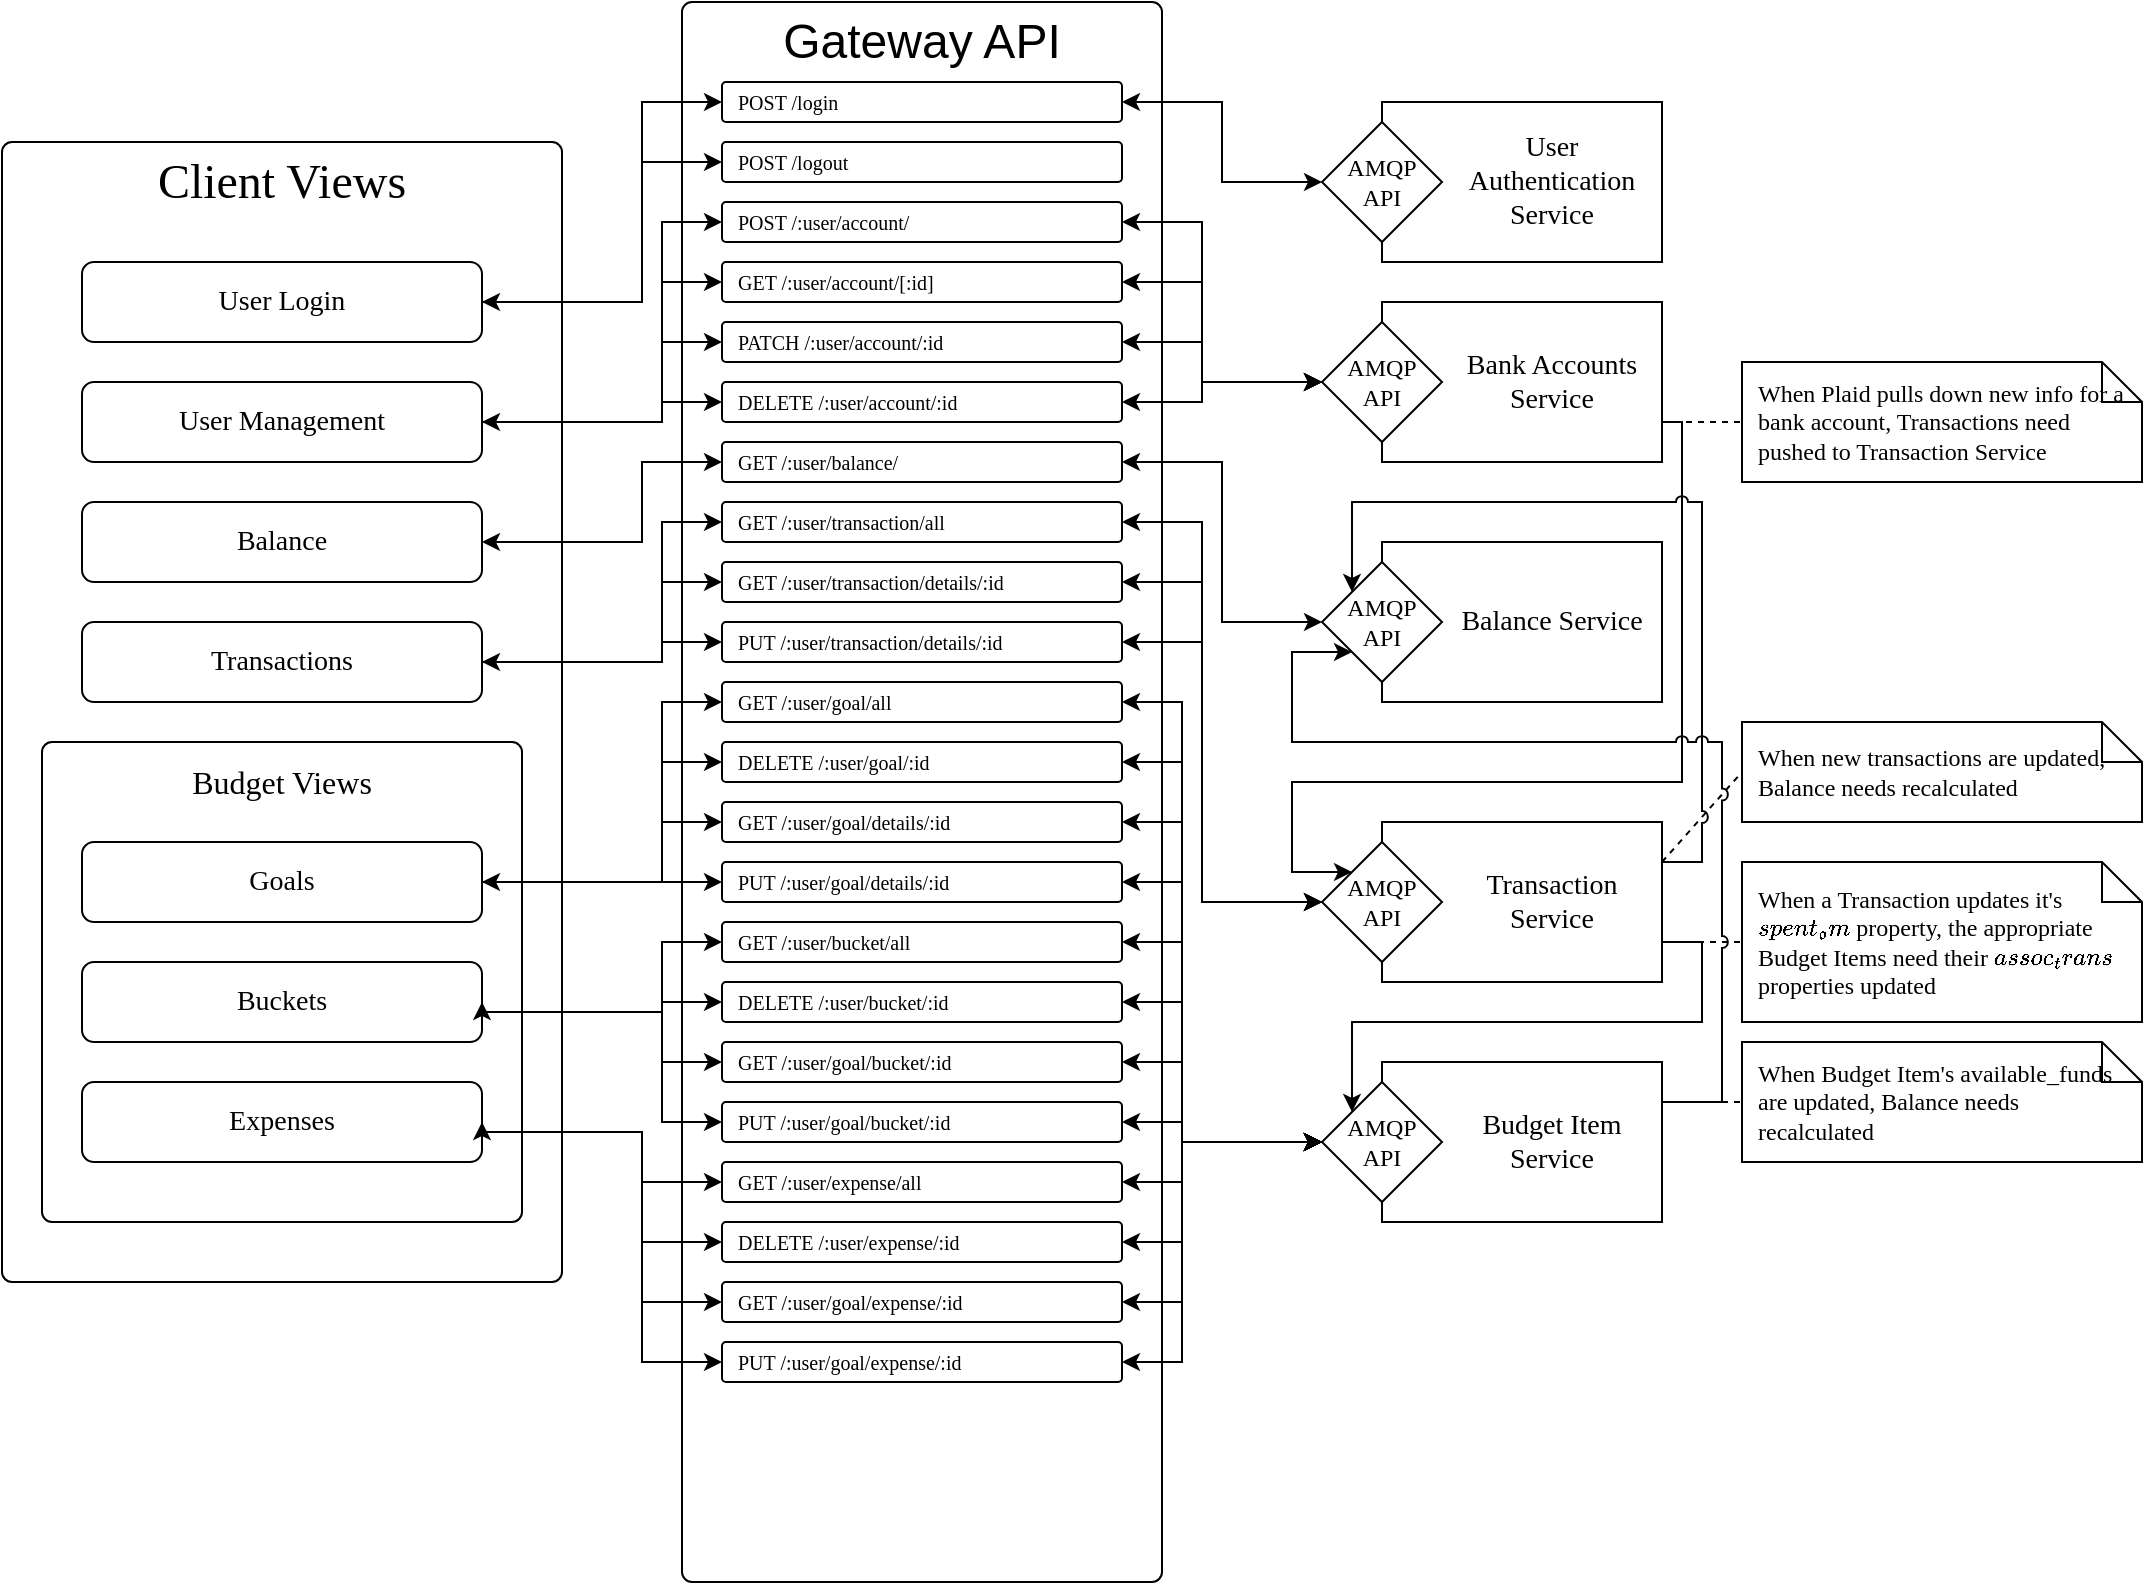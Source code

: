 <mxfile version="14.2.3" type="github">
  <diagram name="Page-1" id="9f46799a-70d6-7492-0946-bef42562c5a5">
    <mxGraphModel dx="455" dy="676" grid="1" gridSize="10" guides="1" tooltips="1" connect="1" arrows="1" fold="1" page="1" pageScale="1" pageWidth="1100" pageHeight="850" background="#ffffff" math="0" shadow="0">
      <root>
        <mxCell id="0" />
        <mxCell id="1" parent="0" />
        <mxCell id="WWAp1A02eeEXavUCdxNv-20" value="" style="group;fontFamily=Verdana;" parent="1" vertex="1" connectable="0">
          <mxGeometry x="680" y="90" width="170" height="80" as="geometry" />
        </mxCell>
        <mxCell id="WWAp1A02eeEXavUCdxNv-17" value="" style="html=1;dashed=0;whitespace=wrap;whiteSpace=wrap;fontFamily=Verdana;" parent="WWAp1A02eeEXavUCdxNv-20" vertex="1">
          <mxGeometry x="30" width="140" height="80" as="geometry" />
        </mxCell>
        <mxCell id="WWAp1A02eeEXavUCdxNv-18" value="&lt;div&gt;AMQP &lt;br&gt;&lt;/div&gt;&lt;div&gt;API&lt;/div&gt;" style="shape=rhombus;html=1;dashed=0;whitespace=wrap;perimeter=rhombusPerimeter;whiteSpace=wrap;fontSize=12;fontFamily=Verdana;" parent="WWAp1A02eeEXavUCdxNv-20" vertex="1">
          <mxGeometry y="10" width="60" height="60" as="geometry" />
        </mxCell>
        <mxCell id="WWAp1A02eeEXavUCdxNv-19" value="User Authentication Service" style="text;html=1;strokeColor=none;fillColor=none;align=center;verticalAlign=middle;whiteSpace=wrap;rounded=0;dashed=1;fontSize=14;fontFamily=Verdana;" parent="WWAp1A02eeEXavUCdxNv-20" vertex="1">
          <mxGeometry x="60" width="110" height="80" as="geometry" />
        </mxCell>
        <mxCell id="WWAp1A02eeEXavUCdxNv-25" value="" style="group;fontFamily=Verdana;" parent="1" vertex="1" connectable="0">
          <mxGeometry x="680" y="190" width="170" height="80" as="geometry" />
        </mxCell>
        <mxCell id="WWAp1A02eeEXavUCdxNv-26" value="" style="html=1;dashed=0;whitespace=wrap;whiteSpace=wrap;fontFamily=Verdana;" parent="WWAp1A02eeEXavUCdxNv-25" vertex="1">
          <mxGeometry x="30" width="140" height="80" as="geometry" />
        </mxCell>
        <mxCell id="WWAp1A02eeEXavUCdxNv-27" value="&lt;div&gt;AMQP &lt;br&gt;&lt;/div&gt;&lt;div&gt;API&lt;/div&gt;" style="shape=rhombus;html=1;dashed=0;whitespace=wrap;perimeter=rhombusPerimeter;whiteSpace=wrap;fontSize=12;fontFamily=Verdana;" parent="WWAp1A02eeEXavUCdxNv-25" vertex="1">
          <mxGeometry y="10" width="60" height="60" as="geometry" />
        </mxCell>
        <mxCell id="WWAp1A02eeEXavUCdxNv-28" value="Bank Accounts Service" style="text;html=1;strokeColor=none;fillColor=none;align=center;verticalAlign=middle;whiteSpace=wrap;rounded=0;dashed=1;fontSize=14;fontFamily=Verdana;" parent="WWAp1A02eeEXavUCdxNv-25" vertex="1">
          <mxGeometry x="60" width="110" height="80" as="geometry" />
        </mxCell>
        <mxCell id="ln_ZyMrxEjAvicW-0nf5-20" value="" style="group;fontFamily=Verdana;" parent="1" vertex="1" connectable="0">
          <mxGeometry x="680" y="310" width="170" height="80" as="geometry" />
        </mxCell>
        <mxCell id="ln_ZyMrxEjAvicW-0nf5-21" value="" style="html=1;dashed=0;whitespace=wrap;whiteSpace=wrap;fontFamily=Verdana;" parent="ln_ZyMrxEjAvicW-0nf5-20" vertex="1">
          <mxGeometry x="30" width="140" height="80" as="geometry" />
        </mxCell>
        <mxCell id="ln_ZyMrxEjAvicW-0nf5-22" value="&lt;div&gt;AMQP &lt;br&gt;&lt;/div&gt;&lt;div&gt;API&lt;/div&gt;" style="shape=rhombus;html=1;dashed=0;whitespace=wrap;perimeter=rhombusPerimeter;whiteSpace=wrap;fontSize=12;fontFamily=Verdana;" parent="ln_ZyMrxEjAvicW-0nf5-20" vertex="1">
          <mxGeometry y="10" width="60" height="60" as="geometry" />
        </mxCell>
        <mxCell id="ln_ZyMrxEjAvicW-0nf5-23" value="Balance Service" style="text;html=1;strokeColor=none;fillColor=none;align=center;verticalAlign=middle;whiteSpace=wrap;rounded=0;dashed=1;fontSize=14;fontFamily=Verdana;" parent="ln_ZyMrxEjAvicW-0nf5-20" vertex="1">
          <mxGeometry x="60" width="110" height="80" as="geometry" />
        </mxCell>
        <mxCell id="-1fxc4yib7ofRESS5T0K-5" value="" style="endArrow=none;dashed=1;html=1;entryX=0;entryY=0.5;entryDx=0;entryDy=0;entryPerimeter=0;exitX=1;exitY=0.75;exitDx=0;exitDy=0;fontFamily=Verdana;jumpStyle=gap;" parent="1" source="WWAp1A02eeEXavUCdxNv-28" target="-1fxc4yib7ofRESS5T0K-1" edge="1">
          <mxGeometry width="50" height="50" relative="1" as="geometry">
            <mxPoint x="890" y="480" as="sourcePoint" />
            <mxPoint x="1000" y="400" as="targetPoint" />
          </mxGeometry>
        </mxCell>
        <mxCell id="-1fxc4yib7ofRESS5T0K-7" value="" style="endArrow=none;dashed=1;html=1;entryX=0;entryY=0.5;entryDx=0;entryDy=0;entryPerimeter=0;exitX=1;exitY=0.75;exitDx=0;exitDy=0;fontFamily=Verdana;jumpStyle=gap;" parent="1" source="WWAp1A02eeEXavUCdxNv-32" target="-1fxc4yib7ofRESS5T0K-6" edge="1">
          <mxGeometry width="50" height="50" relative="1" as="geometry">
            <mxPoint x="820" y="540" as="sourcePoint" />
            <mxPoint x="930" y="460" as="targetPoint" />
          </mxGeometry>
        </mxCell>
        <mxCell id="-1fxc4yib7ofRESS5T0K-1" value="When Plaid pulls down new info for a bank account, Transactions need pushed to Transaction Service" style="shape=note;size=20;whiteSpace=wrap;html=1;spacing=8;align=left;fontFamily=Verdana;" parent="1" vertex="1">
          <mxGeometry x="890" y="220" width="200" height="60" as="geometry" />
        </mxCell>
        <mxCell id="-1fxc4yib7ofRESS5T0K-6" value="When a Transaction updates it&#39;s `spent_from` property, the appropriate Budget Items need their `assoc_trans` properties updated" style="shape=note;size=20;whiteSpace=wrap;html=1;spacing=8;align=left;fontFamily=Verdana;" parent="1" vertex="1">
          <mxGeometry x="890" y="470" width="200" height="80" as="geometry" />
        </mxCell>
        <mxCell id="-1fxc4yib7ofRESS5T0K-9" value="" style="endArrow=none;dashed=1;html=1;entryX=0;entryY=0.5;entryDx=0;entryDy=0;entryPerimeter=0;fontFamily=Verdana;jumpStyle=gap;exitX=1;exitY=0.25;exitDx=0;exitDy=0;" parent="1" source="WWAp1A02eeEXavUCdxNv-32" target="-1fxc4yib7ofRESS5T0K-10" edge="1">
          <mxGeometry width="50" height="50" relative="1" as="geometry">
            <mxPoint x="840" y="450" as="sourcePoint" />
            <mxPoint x="930" y="565" as="targetPoint" />
          </mxGeometry>
        </mxCell>
        <mxCell id="-1fxc4yib7ofRESS5T0K-10" value="When new transactions are updated, Balance needs recalculated" style="shape=note;size=20;whiteSpace=wrap;html=1;spacing=8;align=left;fontFamily=Verdana;" parent="1" vertex="1">
          <mxGeometry x="890" y="400" width="200" height="50" as="geometry" />
        </mxCell>
        <mxCell id="-1fxc4yib7ofRESS5T0K-11" value="" style="endArrow=none;dashed=1;html=1;entryX=0;entryY=0.5;entryDx=0;entryDy=0;entryPerimeter=0;fontFamily=Verdana;jumpStyle=gap;" parent="1" target="-1fxc4yib7ofRESS5T0K-12" edge="1">
          <mxGeometry width="50" height="50" relative="1" as="geometry">
            <mxPoint x="850" y="590" as="sourcePoint" />
            <mxPoint x="930" y="645" as="targetPoint" />
          </mxGeometry>
        </mxCell>
        <mxCell id="-1fxc4yib7ofRESS5T0K-12" value="When Budget Item&#39;s available_funds are updated, Balance needs recalculated" style="shape=note;size=20;whiteSpace=wrap;html=1;spacing=8;align=left;fontFamily=Verdana;" parent="1" vertex="1">
          <mxGeometry x="890" y="560" width="200" height="60" as="geometry" />
        </mxCell>
        <mxCell id="-1fxc4yib7ofRESS5T0K-19" value="" style="rounded=1;absoluteArcSize=1;html=1;arcSize=10;align=left;" parent="1" vertex="1">
          <mxGeometry x="20" y="110" width="280" height="570" as="geometry" />
        </mxCell>
        <mxCell id="-1fxc4yib7ofRESS5T0K-37" value="" style="rounded=1;absoluteArcSize=1;html=1;arcSize=10;whiteSpace=wrap;points=[];strokeColor=inherit;fillColor=inherit;" parent="-1fxc4yib7ofRESS5T0K-19" vertex="1">
          <mxGeometry x="20" y="300" width="240" height="240" as="geometry" />
        </mxCell>
        <mxCell id="-1fxc4yib7ofRESS5T0K-20" value="Client Views" style="html=1;shape=mxgraph.er.anchor;whiteSpace=wrap;fontFamily=Verdana;fontSize=24;" parent="-1fxc4yib7ofRESS5T0K-19" vertex="1">
          <mxGeometry width="280" height="40" as="geometry" />
        </mxCell>
        <mxCell id="-1fxc4yib7ofRESS5T0K-22" value="User Login" style="whiteSpace=wrap;html=1;align=center;rounded=1;fontFamily=Verdana;fontSize=14;" parent="-1fxc4yib7ofRESS5T0K-19" vertex="1">
          <mxGeometry x="40" y="60" width="200" height="40" as="geometry" />
        </mxCell>
        <mxCell id="-1fxc4yib7ofRESS5T0K-25" value="&lt;div&gt;User Management&lt;/div&gt;" style="whiteSpace=wrap;html=1;align=center;rounded=1;fontFamily=Verdana;fontSize=14;" parent="-1fxc4yib7ofRESS5T0K-19" vertex="1">
          <mxGeometry x="40" y="120" width="200" height="40" as="geometry" />
        </mxCell>
        <mxCell id="-1fxc4yib7ofRESS5T0K-26" value="Balance" style="whiteSpace=wrap;html=1;align=center;rounded=1;fontFamily=Verdana;fontSize=14;" parent="-1fxc4yib7ofRESS5T0K-19" vertex="1">
          <mxGeometry x="40" y="180" width="200" height="40" as="geometry" />
        </mxCell>
        <mxCell id="-1fxc4yib7ofRESS5T0K-27" value="Transactions" style="whiteSpace=wrap;html=1;align=center;rounded=1;fontFamily=Verdana;fontSize=14;" parent="-1fxc4yib7ofRESS5T0K-19" vertex="1">
          <mxGeometry x="40" y="240" width="200" height="40" as="geometry" />
        </mxCell>
        <mxCell id="-1fxc4yib7ofRESS5T0K-38" value="Budget Views" style="text;html=1;strokeColor=none;fillColor=none;align=center;verticalAlign=middle;whiteSpace=wrap;rounded=0;fontFamily=Verdana;fontSize=16;" parent="-1fxc4yib7ofRESS5T0K-19" vertex="1">
          <mxGeometry x="20" y="300" width="240" height="40" as="geometry" />
        </mxCell>
        <mxCell id="-1fxc4yib7ofRESS5T0K-28" value="Goals" style="whiteSpace=wrap;html=1;align=center;rounded=1;fontFamily=Verdana;fontSize=14;" parent="-1fxc4yib7ofRESS5T0K-19" vertex="1">
          <mxGeometry x="40" y="350" width="200" height="40" as="geometry" />
        </mxCell>
        <mxCell id="-1fxc4yib7ofRESS5T0K-29" value="Buckets" style="whiteSpace=wrap;html=1;align=center;rounded=1;fontFamily=Verdana;fontSize=14;" parent="-1fxc4yib7ofRESS5T0K-19" vertex="1">
          <mxGeometry x="40" y="410" width="200" height="40" as="geometry" />
        </mxCell>
        <mxCell id="-1fxc4yib7ofRESS5T0K-30" value="Expenses" style="whiteSpace=wrap;html=1;align=center;rounded=1;fontFamily=Verdana;fontSize=14;" parent="-1fxc4yib7ofRESS5T0K-19" vertex="1">
          <mxGeometry x="40" y="470" width="200" height="40" as="geometry" />
        </mxCell>
        <mxCell id="-1fxc4yib7ofRESS5T0K-52" value="" style="rounded=1;absoluteArcSize=1;html=1;arcSize=10;strokeColor=#000000;fontFamily=Verdana;fontSize=16;align=left;" parent="1" vertex="1">
          <mxGeometry x="360" y="40" width="240" height="790" as="geometry" />
        </mxCell>
        <mxCell id="-1fxc4yib7ofRESS5T0K-90" style="edgeStyle=elbowEdgeStyle;rounded=0;orthogonalLoop=1;jettySize=auto;html=1;exitX=1;exitY=0.5;exitDx=0;exitDy=0;entryX=0;entryY=0.5;entryDx=0;entryDy=0;fontFamily=Verdana;fontSize=10;" parent="1" source="-1fxc4yib7ofRESS5T0K-25" target="-1fxc4yib7ofRESS5T0K-66" edge="1">
          <mxGeometry relative="1" as="geometry">
            <Array as="points">
              <mxPoint x="350" y="240" />
            </Array>
          </mxGeometry>
        </mxCell>
        <mxCell id="-1fxc4yib7ofRESS5T0K-91" style="edgeStyle=elbowEdgeStyle;rounded=0;orthogonalLoop=1;jettySize=auto;html=1;exitX=1;exitY=0.5;exitDx=0;exitDy=0;entryX=0;entryY=0.5;entryDx=0;entryDy=0;fontFamily=Verdana;fontSize=10;" parent="1" source="-1fxc4yib7ofRESS5T0K-22" target="-1fxc4yib7ofRESS5T0K-60" edge="1">
          <mxGeometry relative="1" as="geometry">
            <Array as="points">
              <mxPoint x="340" y="100" />
              <mxPoint x="350" y="180" />
            </Array>
          </mxGeometry>
        </mxCell>
        <mxCell id="-1fxc4yib7ofRESS5T0K-92" style="edgeStyle=elbowEdgeStyle;rounded=0;orthogonalLoop=1;jettySize=auto;html=1;exitX=1;exitY=0.5;exitDx=0;exitDy=0;entryX=0;entryY=0.5;entryDx=0;entryDy=0;fontFamily=Verdana;fontSize=10;startArrow=classic;startFill=1;" parent="1" source="-1fxc4yib7ofRESS5T0K-22" target="-1fxc4yib7ofRESS5T0K-61" edge="1">
          <mxGeometry relative="1" as="geometry">
            <Array as="points">
              <mxPoint x="340" y="130" />
              <mxPoint x="350" y="195" />
            </Array>
          </mxGeometry>
        </mxCell>
        <mxCell id="-1fxc4yib7ofRESS5T0K-93" style="edgeStyle=elbowEdgeStyle;rounded=0;orthogonalLoop=1;jettySize=auto;html=1;exitX=1;exitY=0.5;exitDx=0;exitDy=0;entryX=0;entryY=0.5;entryDx=0;entryDy=0;fontFamily=Verdana;fontSize=10;" parent="1" source="-1fxc4yib7ofRESS5T0K-25" target="-1fxc4yib7ofRESS5T0K-77" edge="1">
          <mxGeometry relative="1" as="geometry">
            <Array as="points">
              <mxPoint x="350" y="255" />
            </Array>
          </mxGeometry>
        </mxCell>
        <mxCell id="-1fxc4yib7ofRESS5T0K-94" style="edgeStyle=elbowEdgeStyle;rounded=0;orthogonalLoop=1;jettySize=auto;html=1;exitX=1;exitY=0.5;exitDx=0;exitDy=0;entryX=0;entryY=0.5;entryDx=0;entryDy=0;fontFamily=Verdana;fontSize=10;" parent="1" source="-1fxc4yib7ofRESS5T0K-25" target="-1fxc4yib7ofRESS5T0K-67" edge="1">
          <mxGeometry relative="1" as="geometry">
            <Array as="points">
              <mxPoint x="350" y="270" />
            </Array>
          </mxGeometry>
        </mxCell>
        <mxCell id="-1fxc4yib7ofRESS5T0K-95" style="edgeStyle=elbowEdgeStyle;rounded=0;orthogonalLoop=1;jettySize=auto;html=1;exitX=1;exitY=0.5;exitDx=0;exitDy=0;entryX=0;entryY=0.5;entryDx=0;entryDy=0;fontFamily=Verdana;fontSize=10;startArrow=classic;startFill=1;" parent="1" source="-1fxc4yib7ofRESS5T0K-25" target="-1fxc4yib7ofRESS5T0K-80" edge="1">
          <mxGeometry relative="1" as="geometry">
            <Array as="points">
              <mxPoint x="350" y="270" />
            </Array>
          </mxGeometry>
        </mxCell>
        <mxCell id="-1fxc4yib7ofRESS5T0K-96" style="edgeStyle=elbowEdgeStyle;rounded=0;orthogonalLoop=1;jettySize=auto;html=1;exitX=1;exitY=0.5;exitDx=0;exitDy=0;entryX=0;entryY=0.5;entryDx=0;entryDy=0;fontFamily=Verdana;fontSize=10;startArrow=classic;startFill=1;" parent="1" source="-1fxc4yib7ofRESS5T0K-26" target="-1fxc4yib7ofRESS5T0K-70" edge="1">
          <mxGeometry relative="1" as="geometry">
            <Array as="points">
              <mxPoint x="340" y="330" />
            </Array>
          </mxGeometry>
        </mxCell>
        <mxCell id="-1fxc4yib7ofRESS5T0K-97" style="edgeStyle=elbowEdgeStyle;rounded=0;orthogonalLoop=1;jettySize=auto;html=1;exitX=1;exitY=0.5;exitDx=0;exitDy=0;entryX=0;entryY=0.5;entryDx=0;entryDy=0;fontFamily=Verdana;fontSize=10;" parent="1" source="-1fxc4yib7ofRESS5T0K-27" target="-1fxc4yib7ofRESS5T0K-71" edge="1">
          <mxGeometry relative="1" as="geometry">
            <Array as="points">
              <mxPoint x="350" y="380" />
            </Array>
          </mxGeometry>
        </mxCell>
        <mxCell id="-1fxc4yib7ofRESS5T0K-98" style="edgeStyle=elbowEdgeStyle;rounded=0;orthogonalLoop=1;jettySize=auto;html=1;exitX=1;exitY=0.5;exitDx=0;exitDy=0;entryX=0;entryY=0.5;entryDx=0;entryDy=0;fontFamily=Verdana;fontSize=10;" parent="1" source="-1fxc4yib7ofRESS5T0K-27" target="-1fxc4yib7ofRESS5T0K-72" edge="1">
          <mxGeometry relative="1" as="geometry">
            <Array as="points">
              <mxPoint x="350" y="390" />
            </Array>
          </mxGeometry>
        </mxCell>
        <mxCell id="-1fxc4yib7ofRESS5T0K-99" style="edgeStyle=elbowEdgeStyle;rounded=0;orthogonalLoop=1;jettySize=auto;html=1;exitX=1;exitY=0.5;exitDx=0;exitDy=0;entryX=0;entryY=0.5;entryDx=0;entryDy=0;fontFamily=Verdana;fontSize=10;startArrow=classic;startFill=1;" parent="1" source="-1fxc4yib7ofRESS5T0K-27" target="-1fxc4yib7ofRESS5T0K-73" edge="1">
          <mxGeometry relative="1" as="geometry">
            <Array as="points">
              <mxPoint x="350" y="360" />
            </Array>
          </mxGeometry>
        </mxCell>
        <mxCell id="-1fxc4yib7ofRESS5T0K-100" style="edgeStyle=elbowEdgeStyle;rounded=0;orthogonalLoop=1;jettySize=auto;html=1;exitX=1;exitY=0.5;exitDx=0;exitDy=0;entryX=0;entryY=0.5;entryDx=0;entryDy=0;fontFamily=Verdana;fontSize=10;" parent="1" source="-1fxc4yib7ofRESS5T0K-28" target="-1fxc4yib7ofRESS5T0K-81" edge="1">
          <mxGeometry relative="1" as="geometry">
            <Array as="points">
              <mxPoint x="350" y="480" />
            </Array>
          </mxGeometry>
        </mxCell>
        <mxCell id="-1fxc4yib7ofRESS5T0K-101" style="edgeStyle=elbowEdgeStyle;rounded=0;orthogonalLoop=1;jettySize=auto;html=1;exitX=1;exitY=0.5;exitDx=0;exitDy=0;entryX=0;entryY=0.5;entryDx=0;entryDy=0;fontFamily=Verdana;fontSize=10;" parent="1" source="-1fxc4yib7ofRESS5T0K-28" target="-1fxc4yib7ofRESS5T0K-84" edge="1">
          <mxGeometry relative="1" as="geometry">
            <Array as="points">
              <mxPoint x="350" y="490" />
            </Array>
          </mxGeometry>
        </mxCell>
        <mxCell id="-1fxc4yib7ofRESS5T0K-102" style="edgeStyle=elbowEdgeStyle;rounded=0;orthogonalLoop=1;jettySize=auto;html=1;exitX=1;exitY=0.5;exitDx=0;exitDy=0;entryX=0;entryY=0.5;entryDx=0;entryDy=0;fontFamily=Verdana;fontSize=10;" parent="1" source="-1fxc4yib7ofRESS5T0K-28" target="-1fxc4yib7ofRESS5T0K-82" edge="1">
          <mxGeometry relative="1" as="geometry">
            <Array as="points">
              <mxPoint x="350" y="490" />
            </Array>
          </mxGeometry>
        </mxCell>
        <mxCell id="-1fxc4yib7ofRESS5T0K-103" style="edgeStyle=elbowEdgeStyle;rounded=0;orthogonalLoop=1;jettySize=auto;html=1;exitX=1;exitY=0.5;exitDx=0;exitDy=0;entryX=0;entryY=0.5;entryDx=0;entryDy=0;fontFamily=Verdana;fontSize=10;startArrow=classic;startFill=1;" parent="1" source="-1fxc4yib7ofRESS5T0K-28" target="-1fxc4yib7ofRESS5T0K-83" edge="1">
          <mxGeometry relative="1" as="geometry">
            <Array as="points">
              <mxPoint x="350" y="490" />
            </Array>
          </mxGeometry>
        </mxCell>
        <mxCell id="-1fxc4yib7ofRESS5T0K-53" value="&lt;font style=&quot;font-size: 24px&quot;&gt;Gateway API&lt;br&gt;&lt;/font&gt;" style="html=1;shape=mxgraph.er.anchor;whiteSpace=wrap;" parent="1" vertex="1">
          <mxGeometry x="360" y="40" width="240" height="40" as="geometry" />
        </mxCell>
        <mxCell id="-1fxc4yib7ofRESS5T0K-60" value="&lt;div&gt;POST /login&lt;/div&gt;" style="rounded=1;arcSize=10;whiteSpace=wrap;html=1;align=left;strokeColor=#000000;fontFamily=Verdana;fontSize=10;spacing=8;" parent="1" vertex="1">
          <mxGeometry x="380" y="80" width="200" height="20" as="geometry" />
        </mxCell>
        <mxCell id="-1fxc4yib7ofRESS5T0K-61" value="&lt;div&gt;POST /logout&lt;/div&gt;" style="rounded=1;arcSize=10;whiteSpace=wrap;html=1;align=left;strokeColor=#000000;fontFamily=Verdana;fontSize=10;spacing=8;" parent="1" vertex="1">
          <mxGeometry x="380" y="110" width="200" height="20" as="geometry" />
        </mxCell>
        <mxCell id="-1fxc4yib7ofRESS5T0K-66" value="&lt;div&gt;POST /:user/account/&lt;/div&gt;" style="rounded=1;arcSize=10;whiteSpace=wrap;html=1;align=left;strokeColor=#000000;fontFamily=Verdana;fontSize=10;spacing=8;" parent="1" vertex="1">
          <mxGeometry x="380" y="140" width="200" height="20" as="geometry" />
        </mxCell>
        <mxCell id="-1fxc4yib7ofRESS5T0K-67" value="&lt;div&gt;PATCH /:user/account/:id&lt;/div&gt;" style="rounded=1;arcSize=10;whiteSpace=wrap;html=1;align=left;strokeColor=#000000;fontFamily=Verdana;fontSize=10;spacing=8;" parent="1" vertex="1">
          <mxGeometry x="380" y="200" width="200" height="20" as="geometry" />
        </mxCell>
        <mxCell id="Lad2l_ytfgTrja-ip1yg-18" style="edgeStyle=elbowEdgeStyle;rounded=0;orthogonalLoop=1;jettySize=auto;html=1;exitX=1;exitY=0.5;exitDx=0;exitDy=0;entryX=0;entryY=0.5;entryDx=0;entryDy=0;startArrow=classic;startFill=1;jumpStyle=arc;jumpSize=6;" parent="1" source="-1fxc4yib7ofRESS5T0K-70" target="ln_ZyMrxEjAvicW-0nf5-22" edge="1">
          <mxGeometry relative="1" as="geometry">
            <Array as="points">
              <mxPoint x="630" y="290" />
              <mxPoint x="630" y="300" />
            </Array>
          </mxGeometry>
        </mxCell>
        <mxCell id="-1fxc4yib7ofRESS5T0K-70" value="&lt;div&gt;GET /:user/balance/&lt;/div&gt;" style="rounded=1;arcSize=10;whiteSpace=wrap;html=1;align=left;strokeColor=#000000;fontFamily=Verdana;fontSize=10;spacing=8;" parent="1" vertex="1">
          <mxGeometry x="380" y="260" width="200" height="20" as="geometry" />
        </mxCell>
        <mxCell id="-1fxc4yib7ofRESS5T0K-71" value="&lt;div&gt;GET /:user/transaction/all&lt;/div&gt;" style="rounded=1;arcSize=10;whiteSpace=wrap;html=1;align=left;strokeColor=#000000;fontFamily=Verdana;fontSize=10;spacing=8;" parent="1" vertex="1">
          <mxGeometry x="380" y="290" width="200" height="20" as="geometry" />
        </mxCell>
        <mxCell id="-1fxc4yib7ofRESS5T0K-72" value="&lt;div&gt;GET /:user/transaction/details/:id&lt;/div&gt;" style="rounded=1;arcSize=10;whiteSpace=wrap;html=1;align=left;strokeColor=#000000;fontFamily=Verdana;fontSize=10;spacing=8;" parent="1" vertex="1">
          <mxGeometry x="380" y="320" width="200" height="20" as="geometry" />
        </mxCell>
        <mxCell id="-1fxc4yib7ofRESS5T0K-73" value="&lt;div&gt;PUT /:user/transaction/details/:id&lt;/div&gt;" style="rounded=1;arcSize=10;whiteSpace=wrap;html=1;align=left;strokeColor=#000000;fontFamily=Verdana;fontSize=10;spacing=8;" parent="1" vertex="1">
          <mxGeometry x="380" y="350" width="200" height="20" as="geometry" />
        </mxCell>
        <mxCell id="-1fxc4yib7ofRESS5T0K-77" value="&lt;div&gt;GET /:user/account/[:id]&lt;/div&gt;" style="rounded=1;arcSize=10;whiteSpace=wrap;html=1;align=left;strokeColor=#000000;fontFamily=Verdana;fontSize=10;spacing=8;" parent="1" vertex="1">
          <mxGeometry x="380" y="170" width="200" height="20" as="geometry" />
        </mxCell>
        <mxCell id="-1fxc4yib7ofRESS5T0K-80" value="&lt;div&gt;DELETE /:user/account/:id&lt;/div&gt;" style="rounded=1;arcSize=10;whiteSpace=wrap;html=1;align=left;strokeColor=#000000;fontFamily=Verdana;fontSize=10;spacing=8;" parent="1" vertex="1">
          <mxGeometry x="380" y="230" width="200" height="20" as="geometry" />
        </mxCell>
        <mxCell id="-1fxc4yib7ofRESS5T0K-81" value="&lt;div&gt;GET /:user/goal/all&lt;/div&gt;" style="rounded=1;arcSize=10;whiteSpace=wrap;html=1;align=left;strokeColor=#000000;fontFamily=Verdana;fontSize=10;spacing=8;" parent="1" vertex="1">
          <mxGeometry x="380" y="380" width="200" height="20" as="geometry" />
        </mxCell>
        <mxCell id="-1fxc4yib7ofRESS5T0K-82" value="&lt;div&gt;GET /:user/goal/details/:id&lt;/div&gt;" style="rounded=1;arcSize=10;whiteSpace=wrap;html=1;align=left;strokeColor=#000000;fontFamily=Verdana;fontSize=10;spacing=8;" parent="1" vertex="1">
          <mxGeometry x="380" y="440" width="200" height="20" as="geometry" />
        </mxCell>
        <mxCell id="-1fxc4yib7ofRESS5T0K-83" value="&lt;div&gt;PUT /:user/goal/details/:id&lt;/div&gt;" style="rounded=1;arcSize=10;whiteSpace=wrap;html=1;align=left;strokeColor=#000000;fontFamily=Verdana;fontSize=10;spacing=8;" parent="1" vertex="1">
          <mxGeometry x="380" y="470" width="200" height="20" as="geometry" />
        </mxCell>
        <mxCell id="-1fxc4yib7ofRESS5T0K-84" value="&lt;div&gt;DELETE /:user/goal/:id&lt;/div&gt;" style="rounded=1;arcSize=10;whiteSpace=wrap;html=1;align=left;strokeColor=#000000;fontFamily=Verdana;fontSize=10;spacing=8;" parent="1" vertex="1">
          <mxGeometry x="380" y="410" width="200" height="20" as="geometry" />
        </mxCell>
        <mxCell id="-1fxc4yib7ofRESS5T0K-105" value="&lt;div&gt;PUT /:user/goal/bucket/:id&lt;/div&gt;" style="rounded=1;arcSize=10;whiteSpace=wrap;html=1;align=left;strokeColor=#000000;fontFamily=Verdana;fontSize=10;spacing=8;" parent="1" vertex="1">
          <mxGeometry x="380" y="590" width="200" height="20" as="geometry" />
        </mxCell>
        <mxCell id="-1fxc4yib7ofRESS5T0K-106" value="&lt;div&gt;GET /:user/goal/bucket/:id&lt;/div&gt;" style="rounded=1;arcSize=10;whiteSpace=wrap;html=1;align=left;strokeColor=#000000;fontFamily=Verdana;fontSize=10;spacing=8;" parent="1" vertex="1">
          <mxGeometry x="380" y="560" width="200" height="20" as="geometry" />
        </mxCell>
        <mxCell id="-1fxc4yib7ofRESS5T0K-107" value="&lt;div&gt;DELETE /:user/bucket/:id&lt;/div&gt;" style="rounded=1;arcSize=10;whiteSpace=wrap;html=1;align=left;strokeColor=#000000;fontFamily=Verdana;fontSize=10;spacing=8;" parent="1" vertex="1">
          <mxGeometry x="380" y="530" width="200" height="20" as="geometry" />
        </mxCell>
        <mxCell id="-1fxc4yib7ofRESS5T0K-108" value="&lt;div&gt;GET /:user/bucket/all&lt;/div&gt;" style="rounded=1;arcSize=10;whiteSpace=wrap;html=1;align=left;strokeColor=#000000;fontFamily=Verdana;fontSize=10;spacing=8;" parent="1" vertex="1">
          <mxGeometry x="380" y="500" width="200" height="20" as="geometry" />
        </mxCell>
        <mxCell id="Lad2l_ytfgTrja-ip1yg-1" value="&lt;div&gt;PUT /:user/goal/expense/:id&lt;/div&gt;" style="rounded=1;arcSize=10;whiteSpace=wrap;html=1;align=left;strokeColor=#000000;fontFamily=Verdana;fontSize=10;spacing=8;" parent="1" vertex="1">
          <mxGeometry x="380" y="710" width="200" height="20" as="geometry" />
        </mxCell>
        <mxCell id="Lad2l_ytfgTrja-ip1yg-2" value="&lt;div&gt;GET /:user/goal/expense/:id&lt;/div&gt;" style="rounded=1;arcSize=10;whiteSpace=wrap;html=1;align=left;strokeColor=#000000;fontFamily=Verdana;fontSize=10;spacing=8;" parent="1" vertex="1">
          <mxGeometry x="380" y="680" width="200" height="20" as="geometry" />
        </mxCell>
        <mxCell id="Lad2l_ytfgTrja-ip1yg-3" value="&lt;div&gt;DELETE /:user/expense/:id&lt;/div&gt;" style="rounded=1;arcSize=10;whiteSpace=wrap;html=1;align=left;strokeColor=#000000;fontFamily=Verdana;fontSize=10;spacing=8;" parent="1" vertex="1">
          <mxGeometry x="380" y="650" width="200" height="20" as="geometry" />
        </mxCell>
        <mxCell id="Lad2l_ytfgTrja-ip1yg-4" value="&lt;div&gt;GET /:user/expense/all&lt;/div&gt;" style="rounded=1;arcSize=10;whiteSpace=wrap;html=1;align=left;strokeColor=#000000;fontFamily=Verdana;fontSize=10;spacing=8;" parent="1" vertex="1">
          <mxGeometry x="380" y="620" width="200" height="20" as="geometry" />
        </mxCell>
        <mxCell id="Lad2l_ytfgTrja-ip1yg-5" style="edgeStyle=orthogonalEdgeStyle;rounded=0;orthogonalLoop=1;jettySize=auto;html=1;exitX=1;exitY=0.5;exitDx=0;exitDy=0;entryX=0;entryY=0.5;entryDx=0;entryDy=0;" parent="1" source="-1fxc4yib7ofRESS5T0K-29" target="-1fxc4yib7ofRESS5T0K-108" edge="1">
          <mxGeometry relative="1" as="geometry">
            <Array as="points">
              <mxPoint x="350" y="545" />
              <mxPoint x="350" y="510" />
            </Array>
          </mxGeometry>
        </mxCell>
        <mxCell id="Lad2l_ytfgTrja-ip1yg-6" style="edgeStyle=orthogonalEdgeStyle;rounded=0;orthogonalLoop=1;jettySize=auto;html=1;exitX=1;exitY=0.5;exitDx=0;exitDy=0;entryX=0;entryY=0.5;entryDx=0;entryDy=0;" parent="1" source="-1fxc4yib7ofRESS5T0K-29" target="-1fxc4yib7ofRESS5T0K-107" edge="1">
          <mxGeometry relative="1" as="geometry">
            <Array as="points">
              <mxPoint x="350" y="545" />
              <mxPoint x="350" y="540" />
            </Array>
          </mxGeometry>
        </mxCell>
        <mxCell id="Lad2l_ytfgTrja-ip1yg-7" style="edgeStyle=orthogonalEdgeStyle;rounded=0;orthogonalLoop=1;jettySize=auto;html=1;exitX=1;exitY=0.5;exitDx=0;exitDy=0;entryX=0;entryY=0.5;entryDx=0;entryDy=0;" parent="1" source="-1fxc4yib7ofRESS5T0K-29" target="-1fxc4yib7ofRESS5T0K-106" edge="1">
          <mxGeometry relative="1" as="geometry">
            <Array as="points">
              <mxPoint x="350" y="545" />
              <mxPoint x="350" y="570" />
            </Array>
          </mxGeometry>
        </mxCell>
        <mxCell id="Lad2l_ytfgTrja-ip1yg-8" style="edgeStyle=orthogonalEdgeStyle;rounded=0;orthogonalLoop=1;jettySize=auto;html=1;exitX=1;exitY=0.5;exitDx=0;exitDy=0;entryX=0;entryY=0.5;entryDx=0;entryDy=0;startArrow=classic;startFill=1;" parent="1" source="-1fxc4yib7ofRESS5T0K-29" target="-1fxc4yib7ofRESS5T0K-105" edge="1">
          <mxGeometry relative="1" as="geometry">
            <Array as="points">
              <mxPoint x="350" y="545" />
              <mxPoint x="350" y="600" />
            </Array>
          </mxGeometry>
        </mxCell>
        <mxCell id="Lad2l_ytfgTrja-ip1yg-9" style="edgeStyle=orthogonalEdgeStyle;rounded=0;orthogonalLoop=1;jettySize=auto;html=1;exitX=1;exitY=0.5;exitDx=0;exitDy=0;entryX=0;entryY=0.5;entryDx=0;entryDy=0;" parent="1" source="-1fxc4yib7ofRESS5T0K-30" target="Lad2l_ytfgTrja-ip1yg-4" edge="1">
          <mxGeometry relative="1" as="geometry">
            <Array as="points">
              <mxPoint x="340" y="605" />
              <mxPoint x="340" y="630" />
            </Array>
          </mxGeometry>
        </mxCell>
        <mxCell id="Lad2l_ytfgTrja-ip1yg-10" style="edgeStyle=orthogonalEdgeStyle;rounded=0;orthogonalLoop=1;jettySize=auto;html=1;exitX=1;exitY=0.5;exitDx=0;exitDy=0;entryX=0;entryY=0.5;entryDx=0;entryDy=0;" parent="1" source="-1fxc4yib7ofRESS5T0K-30" target="Lad2l_ytfgTrja-ip1yg-3" edge="1">
          <mxGeometry relative="1" as="geometry">
            <Array as="points">
              <mxPoint x="340" y="605" />
              <mxPoint x="340" y="660" />
            </Array>
          </mxGeometry>
        </mxCell>
        <mxCell id="Lad2l_ytfgTrja-ip1yg-11" style="edgeStyle=orthogonalEdgeStyle;rounded=0;orthogonalLoop=1;jettySize=auto;html=1;exitX=1;exitY=0.5;exitDx=0;exitDy=0;entryX=0;entryY=0.5;entryDx=0;entryDy=0;" parent="1" source="-1fxc4yib7ofRESS5T0K-30" target="Lad2l_ytfgTrja-ip1yg-2" edge="1">
          <mxGeometry relative="1" as="geometry">
            <Array as="points">
              <mxPoint x="340" y="605" />
              <mxPoint x="340" y="690" />
            </Array>
          </mxGeometry>
        </mxCell>
        <mxCell id="Lad2l_ytfgTrja-ip1yg-12" style="edgeStyle=orthogonalEdgeStyle;rounded=0;orthogonalLoop=1;jettySize=auto;html=1;exitX=1;exitY=0.5;exitDx=0;exitDy=0;entryX=0;entryY=0.5;entryDx=0;entryDy=0;startArrow=classic;startFill=1;" parent="1" source="-1fxc4yib7ofRESS5T0K-30" target="Lad2l_ytfgTrja-ip1yg-1" edge="1">
          <mxGeometry relative="1" as="geometry">
            <Array as="points">
              <mxPoint x="340" y="605" />
              <mxPoint x="340" y="720" />
            </Array>
          </mxGeometry>
        </mxCell>
        <mxCell id="Lad2l_ytfgTrja-ip1yg-13" style="edgeStyle=orthogonalEdgeStyle;rounded=0;orthogonalLoop=1;jettySize=auto;html=1;exitX=0;exitY=0.5;exitDx=0;exitDy=0;entryX=1;entryY=0.5;entryDx=0;entryDy=0;startArrow=classic;startFill=1;" parent="1" source="WWAp1A02eeEXavUCdxNv-18" target="-1fxc4yib7ofRESS5T0K-60" edge="1">
          <mxGeometry relative="1" as="geometry">
            <Array as="points">
              <mxPoint x="630" y="130" />
              <mxPoint x="630" y="90" />
            </Array>
          </mxGeometry>
        </mxCell>
        <mxCell id="Lad2l_ytfgTrja-ip1yg-14" style="edgeStyle=orthogonalEdgeStyle;rounded=0;orthogonalLoop=1;jettySize=auto;html=1;exitX=0;exitY=0.5;exitDx=0;exitDy=0;entryX=1;entryY=0.5;entryDx=0;entryDy=0;startArrow=classic;startFill=1;" parent="1" source="WWAp1A02eeEXavUCdxNv-27" target="-1fxc4yib7ofRESS5T0K-66" edge="1">
          <mxGeometry relative="1" as="geometry">
            <Array as="points">
              <mxPoint x="620" y="230" />
              <mxPoint x="620" y="150" />
            </Array>
          </mxGeometry>
        </mxCell>
        <mxCell id="Lad2l_ytfgTrja-ip1yg-15" style="edgeStyle=orthogonalEdgeStyle;rounded=0;orthogonalLoop=1;jettySize=auto;html=1;exitX=0;exitY=0.5;exitDx=0;exitDy=0;entryX=1;entryY=0.5;entryDx=0;entryDy=0;startArrow=classic;startFill=1;" parent="1" source="WWAp1A02eeEXavUCdxNv-27" target="-1fxc4yib7ofRESS5T0K-77" edge="1">
          <mxGeometry relative="1" as="geometry">
            <Array as="points">
              <mxPoint x="620" y="230" />
              <mxPoint x="620" y="180" />
            </Array>
          </mxGeometry>
        </mxCell>
        <mxCell id="Lad2l_ytfgTrja-ip1yg-16" style="edgeStyle=orthogonalEdgeStyle;rounded=0;orthogonalLoop=1;jettySize=auto;html=1;exitX=0;exitY=0.5;exitDx=0;exitDy=0;entryX=1;entryY=0.5;entryDx=0;entryDy=0;startArrow=classic;startFill=1;" parent="1" source="WWAp1A02eeEXavUCdxNv-27" target="-1fxc4yib7ofRESS5T0K-67" edge="1">
          <mxGeometry relative="1" as="geometry">
            <Array as="points">
              <mxPoint x="620" y="230" />
              <mxPoint x="620" y="210" />
            </Array>
          </mxGeometry>
        </mxCell>
        <mxCell id="Lad2l_ytfgTrja-ip1yg-17" style="edgeStyle=orthogonalEdgeStyle;rounded=0;orthogonalLoop=1;jettySize=auto;html=1;exitX=0;exitY=0.5;exitDx=0;exitDy=0;entryX=1;entryY=0.5;entryDx=0;entryDy=0;startArrow=classic;startFill=1;" parent="1" source="WWAp1A02eeEXavUCdxNv-27" target="-1fxc4yib7ofRESS5T0K-80" edge="1">
          <mxGeometry relative="1" as="geometry">
            <Array as="points">
              <mxPoint x="620" y="230" />
              <mxPoint x="620" y="240" />
            </Array>
          </mxGeometry>
        </mxCell>
        <mxCell id="Lad2l_ytfgTrja-ip1yg-19" style="edgeStyle=orthogonalEdgeStyle;rounded=0;orthogonalLoop=1;jettySize=auto;html=1;exitX=0;exitY=0.5;exitDx=0;exitDy=0;entryX=1;entryY=0.5;entryDx=0;entryDy=0;startArrow=classic;startFill=1;" parent="1" source="WWAp1A02eeEXavUCdxNv-31" target="-1fxc4yib7ofRESS5T0K-71" edge="1">
          <mxGeometry relative="1" as="geometry">
            <Array as="points">
              <mxPoint x="620" y="490" />
              <mxPoint x="620" y="300" />
            </Array>
          </mxGeometry>
        </mxCell>
        <mxCell id="Lad2l_ytfgTrja-ip1yg-20" style="edgeStyle=orthogonalEdgeStyle;rounded=0;orthogonalLoop=1;jettySize=auto;html=1;exitX=0;exitY=0.5;exitDx=0;exitDy=0;entryX=1;entryY=0.5;entryDx=0;entryDy=0;startArrow=classic;startFill=1;" parent="1" source="WWAp1A02eeEXavUCdxNv-31" target="-1fxc4yib7ofRESS5T0K-72" edge="1">
          <mxGeometry relative="1" as="geometry">
            <Array as="points">
              <mxPoint x="620" y="490" />
              <mxPoint x="620" y="330" />
            </Array>
          </mxGeometry>
        </mxCell>
        <mxCell id="Lad2l_ytfgTrja-ip1yg-21" style="edgeStyle=orthogonalEdgeStyle;rounded=0;orthogonalLoop=1;jettySize=auto;html=1;exitX=0;exitY=0.5;exitDx=0;exitDy=0;entryX=1;entryY=0.5;entryDx=0;entryDy=0;startArrow=classic;startFill=1;" parent="1" source="WWAp1A02eeEXavUCdxNv-31" target="-1fxc4yib7ofRESS5T0K-73" edge="1">
          <mxGeometry relative="1" as="geometry">
            <Array as="points">
              <mxPoint x="620" y="490" />
              <mxPoint x="620" y="360" />
            </Array>
          </mxGeometry>
        </mxCell>
        <mxCell id="Lad2l_ytfgTrja-ip1yg-26" style="edgeStyle=orthogonalEdgeStyle;rounded=0;jumpStyle=none;jumpSize=6;orthogonalLoop=1;jettySize=auto;html=1;exitX=1;exitY=0.75;exitDx=0;exitDy=0;entryX=0;entryY=0;entryDx=0;entryDy=0;startArrow=none;startFill=0;strokeColor=#000000;" parent="1" source="WWAp1A02eeEXavUCdxNv-28" target="WWAp1A02eeEXavUCdxNv-31" edge="1">
          <mxGeometry relative="1" as="geometry">
            <Array as="points">
              <mxPoint x="860" y="250" />
              <mxPoint x="860" y="430" />
              <mxPoint x="665" y="430" />
              <mxPoint x="665" y="475" />
            </Array>
          </mxGeometry>
        </mxCell>
        <mxCell id="Lad2l_ytfgTrja-ip1yg-27" style="edgeStyle=orthogonalEdgeStyle;rounded=0;jumpStyle=arc;jumpSize=6;orthogonalLoop=1;jettySize=auto;html=1;exitX=1;exitY=0.25;exitDx=0;exitDy=0;entryX=0;entryY=0;entryDx=0;entryDy=0;startArrow=none;startFill=0;strokeColor=#000000;" parent="1" source="WWAp1A02eeEXavUCdxNv-32" target="ln_ZyMrxEjAvicW-0nf5-22" edge="1">
          <mxGeometry relative="1" as="geometry">
            <Array as="points">
              <mxPoint x="870" y="470" />
              <mxPoint x="870" y="290" />
              <mxPoint x="695" y="290" />
            </Array>
          </mxGeometry>
        </mxCell>
        <mxCell id="Lad2l_ytfgTrja-ip1yg-29" style="edgeStyle=orthogonalEdgeStyle;rounded=0;jumpStyle=arc;jumpSize=6;orthogonalLoop=1;jettySize=auto;html=1;exitX=1;exitY=0.25;exitDx=0;exitDy=0;startArrow=none;startFill=0;strokeColor=#000000;entryX=0;entryY=1;entryDx=0;entryDy=0;" parent="1" source="-1fxc4yib7ofRESS5T0K-24" target="ln_ZyMrxEjAvicW-0nf5-22" edge="1">
          <mxGeometry relative="1" as="geometry">
            <mxPoint x="630" y="384.286" as="targetPoint" />
            <Array as="points">
              <mxPoint x="880" y="590" />
              <mxPoint x="880" y="410" />
              <mxPoint x="665" y="410" />
              <mxPoint x="665" y="365" />
            </Array>
            <mxPoint x="870" y="690" as="sourcePoint" />
          </mxGeometry>
        </mxCell>
        <mxCell id="Lad2l_ytfgTrja-ip1yg-28" style="edgeStyle=orthogonalEdgeStyle;rounded=0;jumpStyle=arc;jumpSize=6;orthogonalLoop=1;jettySize=auto;html=1;exitX=1;exitY=0.75;exitDx=0;exitDy=0;entryX=0;entryY=0;entryDx=0;entryDy=0;startArrow=none;startFill=0;strokeColor=#000000;" parent="1" source="WWAp1A02eeEXavUCdxNv-32" target="ln_ZyMrxEjAvicW-0nf5-10" edge="1">
          <mxGeometry x="650" y="430" as="geometry">
            <Array as="points">
              <mxPoint x="870" y="510" />
              <mxPoint x="870" y="550" />
              <mxPoint x="695" y="550" />
            </Array>
          </mxGeometry>
        </mxCell>
        <mxCell id="Lad2l_ytfgTrja-ip1yg-30" value="" style="group" parent="1" vertex="1" connectable="0">
          <mxGeometry x="680" y="450" width="170" height="80" as="geometry" />
        </mxCell>
        <mxCell id="WWAp1A02eeEXavUCdxNv-30" value="" style="html=1;dashed=0;whitespace=wrap;whiteSpace=wrap;fontFamily=Verdana;" parent="Lad2l_ytfgTrja-ip1yg-30" vertex="1">
          <mxGeometry x="30" width="140" height="80" as="geometry" />
        </mxCell>
        <mxCell id="WWAp1A02eeEXavUCdxNv-31" value="&lt;div&gt;AMQP &lt;br&gt;&lt;/div&gt;&lt;div&gt;API&lt;/div&gt;" style="shape=rhombus;html=1;dashed=0;whitespace=wrap;perimeter=rhombusPerimeter;whiteSpace=wrap;fontSize=12;fontFamily=Verdana;" parent="Lad2l_ytfgTrja-ip1yg-30" vertex="1">
          <mxGeometry y="10" width="60" height="60" as="geometry" />
        </mxCell>
        <mxCell id="WWAp1A02eeEXavUCdxNv-32" value="Transaction Service" style="text;html=1;strokeColor=none;fillColor=none;align=center;verticalAlign=middle;whiteSpace=wrap;rounded=0;dashed=1;fontSize=14;fontFamily=Verdana;" parent="Lad2l_ytfgTrja-ip1yg-30" vertex="1">
          <mxGeometry x="60" width="110" height="80" as="geometry" />
        </mxCell>
        <mxCell id="Lad2l_ytfgTrja-ip1yg-31" value="" style="group" parent="1" vertex="1" connectable="0">
          <mxGeometry x="680" y="570" width="170" height="80" as="geometry" />
        </mxCell>
        <mxCell id="ln_ZyMrxEjAvicW-0nf5-9" value="" style="html=1;dashed=0;whitespace=wrap;whiteSpace=wrap;fontFamily=Verdana;" parent="Lad2l_ytfgTrja-ip1yg-31" vertex="1">
          <mxGeometry x="30" width="140" height="80" as="geometry" />
        </mxCell>
        <mxCell id="ln_ZyMrxEjAvicW-0nf5-10" value="&lt;div&gt;AMQP &lt;br&gt;&lt;/div&gt;&lt;div&gt;API&lt;/div&gt;" style="shape=rhombus;html=1;dashed=0;whitespace=wrap;perimeter=rhombusPerimeter;whiteSpace=wrap;fontSize=12;fontFamily=Verdana;" parent="Lad2l_ytfgTrja-ip1yg-31" vertex="1">
          <mxGeometry y="10" width="60" height="60" as="geometry" />
        </mxCell>
        <mxCell id="-1fxc4yib7ofRESS5T0K-24" value="Budget Item Service" style="text;html=1;strokeColor=none;fillColor=none;align=center;verticalAlign=middle;whiteSpace=wrap;rounded=0;dashed=1;fontSize=14;fontFamily=Verdana;" parent="Lad2l_ytfgTrja-ip1yg-31" vertex="1">
          <mxGeometry x="60" width="110" height="80" as="geometry" />
        </mxCell>
        <mxCell id="Lad2l_ytfgTrja-ip1yg-32" style="edgeStyle=orthogonalEdgeStyle;rounded=0;jumpStyle=arc;jumpSize=6;orthogonalLoop=1;jettySize=auto;html=1;exitX=1;exitY=0.5;exitDx=0;exitDy=0;entryX=0;entryY=0.5;entryDx=0;entryDy=0;startArrow=classic;startFill=1;strokeColor=#000000;" parent="1" source="-1fxc4yib7ofRESS5T0K-81" target="ln_ZyMrxEjAvicW-0nf5-10" edge="1">
          <mxGeometry relative="1" as="geometry">
            <Array as="points">
              <mxPoint x="610" y="390" />
              <mxPoint x="610" y="610" />
            </Array>
          </mxGeometry>
        </mxCell>
        <mxCell id="Lad2l_ytfgTrja-ip1yg-34" style="edgeStyle=orthogonalEdgeStyle;rounded=0;jumpStyle=arc;jumpSize=6;orthogonalLoop=1;jettySize=auto;html=1;exitX=0;exitY=0.5;exitDx=0;exitDy=0;entryX=1;entryY=0.5;entryDx=0;entryDy=0;startArrow=classic;startFill=1;strokeColor=#000000;" parent="1" source="ln_ZyMrxEjAvicW-0nf5-10" target="-1fxc4yib7ofRESS5T0K-84" edge="1">
          <mxGeometry relative="1" as="geometry">
            <Array as="points">
              <mxPoint x="610" y="610" />
              <mxPoint x="610" y="420" />
            </Array>
          </mxGeometry>
        </mxCell>
        <mxCell id="Lad2l_ytfgTrja-ip1yg-35" style="edgeStyle=orthogonalEdgeStyle;rounded=0;jumpStyle=arc;jumpSize=6;orthogonalLoop=1;jettySize=auto;html=1;exitX=0;exitY=0.5;exitDx=0;exitDy=0;entryX=1;entryY=0.5;entryDx=0;entryDy=0;startArrow=classic;startFill=1;strokeColor=#000000;" parent="1" source="ln_ZyMrxEjAvicW-0nf5-10" target="-1fxc4yib7ofRESS5T0K-82" edge="1">
          <mxGeometry relative="1" as="geometry">
            <Array as="points">
              <mxPoint x="610" y="610" />
              <mxPoint x="610" y="450" />
            </Array>
          </mxGeometry>
        </mxCell>
        <mxCell id="Lad2l_ytfgTrja-ip1yg-36" style="edgeStyle=orthogonalEdgeStyle;rounded=0;jumpStyle=arc;jumpSize=6;orthogonalLoop=1;jettySize=auto;html=1;exitX=0;exitY=0.5;exitDx=0;exitDy=0;entryX=1;entryY=0.5;entryDx=0;entryDy=0;startArrow=classic;startFill=1;strokeColor=#000000;" parent="1" source="ln_ZyMrxEjAvicW-0nf5-10" target="-1fxc4yib7ofRESS5T0K-83" edge="1">
          <mxGeometry relative="1" as="geometry">
            <Array as="points">
              <mxPoint x="610" y="610" />
              <mxPoint x="610" y="480" />
            </Array>
          </mxGeometry>
        </mxCell>
        <mxCell id="Lad2l_ytfgTrja-ip1yg-37" style="edgeStyle=orthogonalEdgeStyle;rounded=0;jumpStyle=arc;jumpSize=6;orthogonalLoop=1;jettySize=auto;html=1;exitX=0;exitY=0.5;exitDx=0;exitDy=0;entryX=1;entryY=0.5;entryDx=0;entryDy=0;startArrow=classic;startFill=1;strokeColor=#000000;" parent="1" source="ln_ZyMrxEjAvicW-0nf5-10" target="-1fxc4yib7ofRESS5T0K-108" edge="1">
          <mxGeometry relative="1" as="geometry">
            <Array as="points">
              <mxPoint x="610" y="610" />
              <mxPoint x="610" y="510" />
            </Array>
          </mxGeometry>
        </mxCell>
        <mxCell id="Lad2l_ytfgTrja-ip1yg-38" style="edgeStyle=orthogonalEdgeStyle;rounded=0;jumpStyle=arc;jumpSize=6;orthogonalLoop=1;jettySize=auto;html=1;exitX=0;exitY=0.5;exitDx=0;exitDy=0;entryX=1;entryY=0.5;entryDx=0;entryDy=0;startArrow=classic;startFill=1;strokeColor=#000000;" parent="1" source="ln_ZyMrxEjAvicW-0nf5-10" target="-1fxc4yib7ofRESS5T0K-107" edge="1">
          <mxGeometry relative="1" as="geometry">
            <Array as="points">
              <mxPoint x="610" y="610" />
              <mxPoint x="610" y="540" />
            </Array>
          </mxGeometry>
        </mxCell>
        <mxCell id="Lad2l_ytfgTrja-ip1yg-39" style="edgeStyle=orthogonalEdgeStyle;rounded=0;jumpStyle=arc;jumpSize=6;orthogonalLoop=1;jettySize=auto;html=1;exitX=0;exitY=0.5;exitDx=0;exitDy=0;entryX=1;entryY=0.5;entryDx=0;entryDy=0;startArrow=classic;startFill=1;strokeColor=#000000;" parent="1" source="ln_ZyMrxEjAvicW-0nf5-10" target="-1fxc4yib7ofRESS5T0K-106" edge="1">
          <mxGeometry relative="1" as="geometry">
            <Array as="points">
              <mxPoint x="610" y="610" />
              <mxPoint x="610" y="570" />
            </Array>
          </mxGeometry>
        </mxCell>
        <mxCell id="Lad2l_ytfgTrja-ip1yg-40" style="edgeStyle=orthogonalEdgeStyle;rounded=0;jumpStyle=arc;jumpSize=6;orthogonalLoop=1;jettySize=auto;html=1;exitX=0;exitY=0.5;exitDx=0;exitDy=0;entryX=1;entryY=0.5;entryDx=0;entryDy=0;startArrow=classic;startFill=1;strokeColor=#000000;" parent="1" source="ln_ZyMrxEjAvicW-0nf5-10" target="-1fxc4yib7ofRESS5T0K-105" edge="1">
          <mxGeometry relative="1" as="geometry">
            <Array as="points">
              <mxPoint x="610" y="610" />
              <mxPoint x="610" y="600" />
            </Array>
          </mxGeometry>
        </mxCell>
        <mxCell id="Lad2l_ytfgTrja-ip1yg-41" style="edgeStyle=orthogonalEdgeStyle;rounded=0;jumpStyle=arc;jumpSize=6;orthogonalLoop=1;jettySize=auto;html=1;exitX=0;exitY=0.5;exitDx=0;exitDy=0;entryX=1;entryY=0.5;entryDx=0;entryDy=0;startArrow=classic;startFill=1;strokeColor=#000000;" parent="1" source="ln_ZyMrxEjAvicW-0nf5-10" target="Lad2l_ytfgTrja-ip1yg-4" edge="1">
          <mxGeometry relative="1" as="geometry">
            <Array as="points">
              <mxPoint x="610" y="610" />
              <mxPoint x="610" y="630" />
            </Array>
          </mxGeometry>
        </mxCell>
        <mxCell id="Lad2l_ytfgTrja-ip1yg-42" style="edgeStyle=orthogonalEdgeStyle;rounded=0;jumpStyle=arc;jumpSize=6;orthogonalLoop=1;jettySize=auto;html=1;exitX=0;exitY=0.5;exitDx=0;exitDy=0;entryX=1;entryY=0.5;entryDx=0;entryDy=0;startArrow=classic;startFill=1;strokeColor=#000000;" parent="1" source="ln_ZyMrxEjAvicW-0nf5-10" target="Lad2l_ytfgTrja-ip1yg-3" edge="1">
          <mxGeometry relative="1" as="geometry">
            <Array as="points">
              <mxPoint x="610" y="610" />
              <mxPoint x="610" y="660" />
            </Array>
          </mxGeometry>
        </mxCell>
        <mxCell id="Lad2l_ytfgTrja-ip1yg-43" style="edgeStyle=orthogonalEdgeStyle;rounded=0;jumpStyle=arc;jumpSize=6;orthogonalLoop=1;jettySize=auto;html=1;exitX=0;exitY=0.5;exitDx=0;exitDy=0;entryX=1;entryY=0.5;entryDx=0;entryDy=0;startArrow=classic;startFill=1;strokeColor=#000000;" parent="1" source="ln_ZyMrxEjAvicW-0nf5-10" target="Lad2l_ytfgTrja-ip1yg-2" edge="1">
          <mxGeometry relative="1" as="geometry">
            <Array as="points">
              <mxPoint x="610" y="610" />
              <mxPoint x="610" y="690" />
            </Array>
          </mxGeometry>
        </mxCell>
        <mxCell id="Lad2l_ytfgTrja-ip1yg-44" style="edgeStyle=orthogonalEdgeStyle;rounded=0;jumpStyle=arc;jumpSize=6;orthogonalLoop=1;jettySize=auto;html=1;exitX=0;exitY=0.5;exitDx=0;exitDy=0;entryX=1;entryY=0.5;entryDx=0;entryDy=0;startArrow=classic;startFill=1;strokeColor=#000000;" parent="1" source="ln_ZyMrxEjAvicW-0nf5-10" target="Lad2l_ytfgTrja-ip1yg-1" edge="1">
          <mxGeometry relative="1" as="geometry">
            <Array as="points">
              <mxPoint x="610" y="610" />
              <mxPoint x="610" y="720" />
            </Array>
          </mxGeometry>
        </mxCell>
      </root>
    </mxGraphModel>
  </diagram>
</mxfile>

